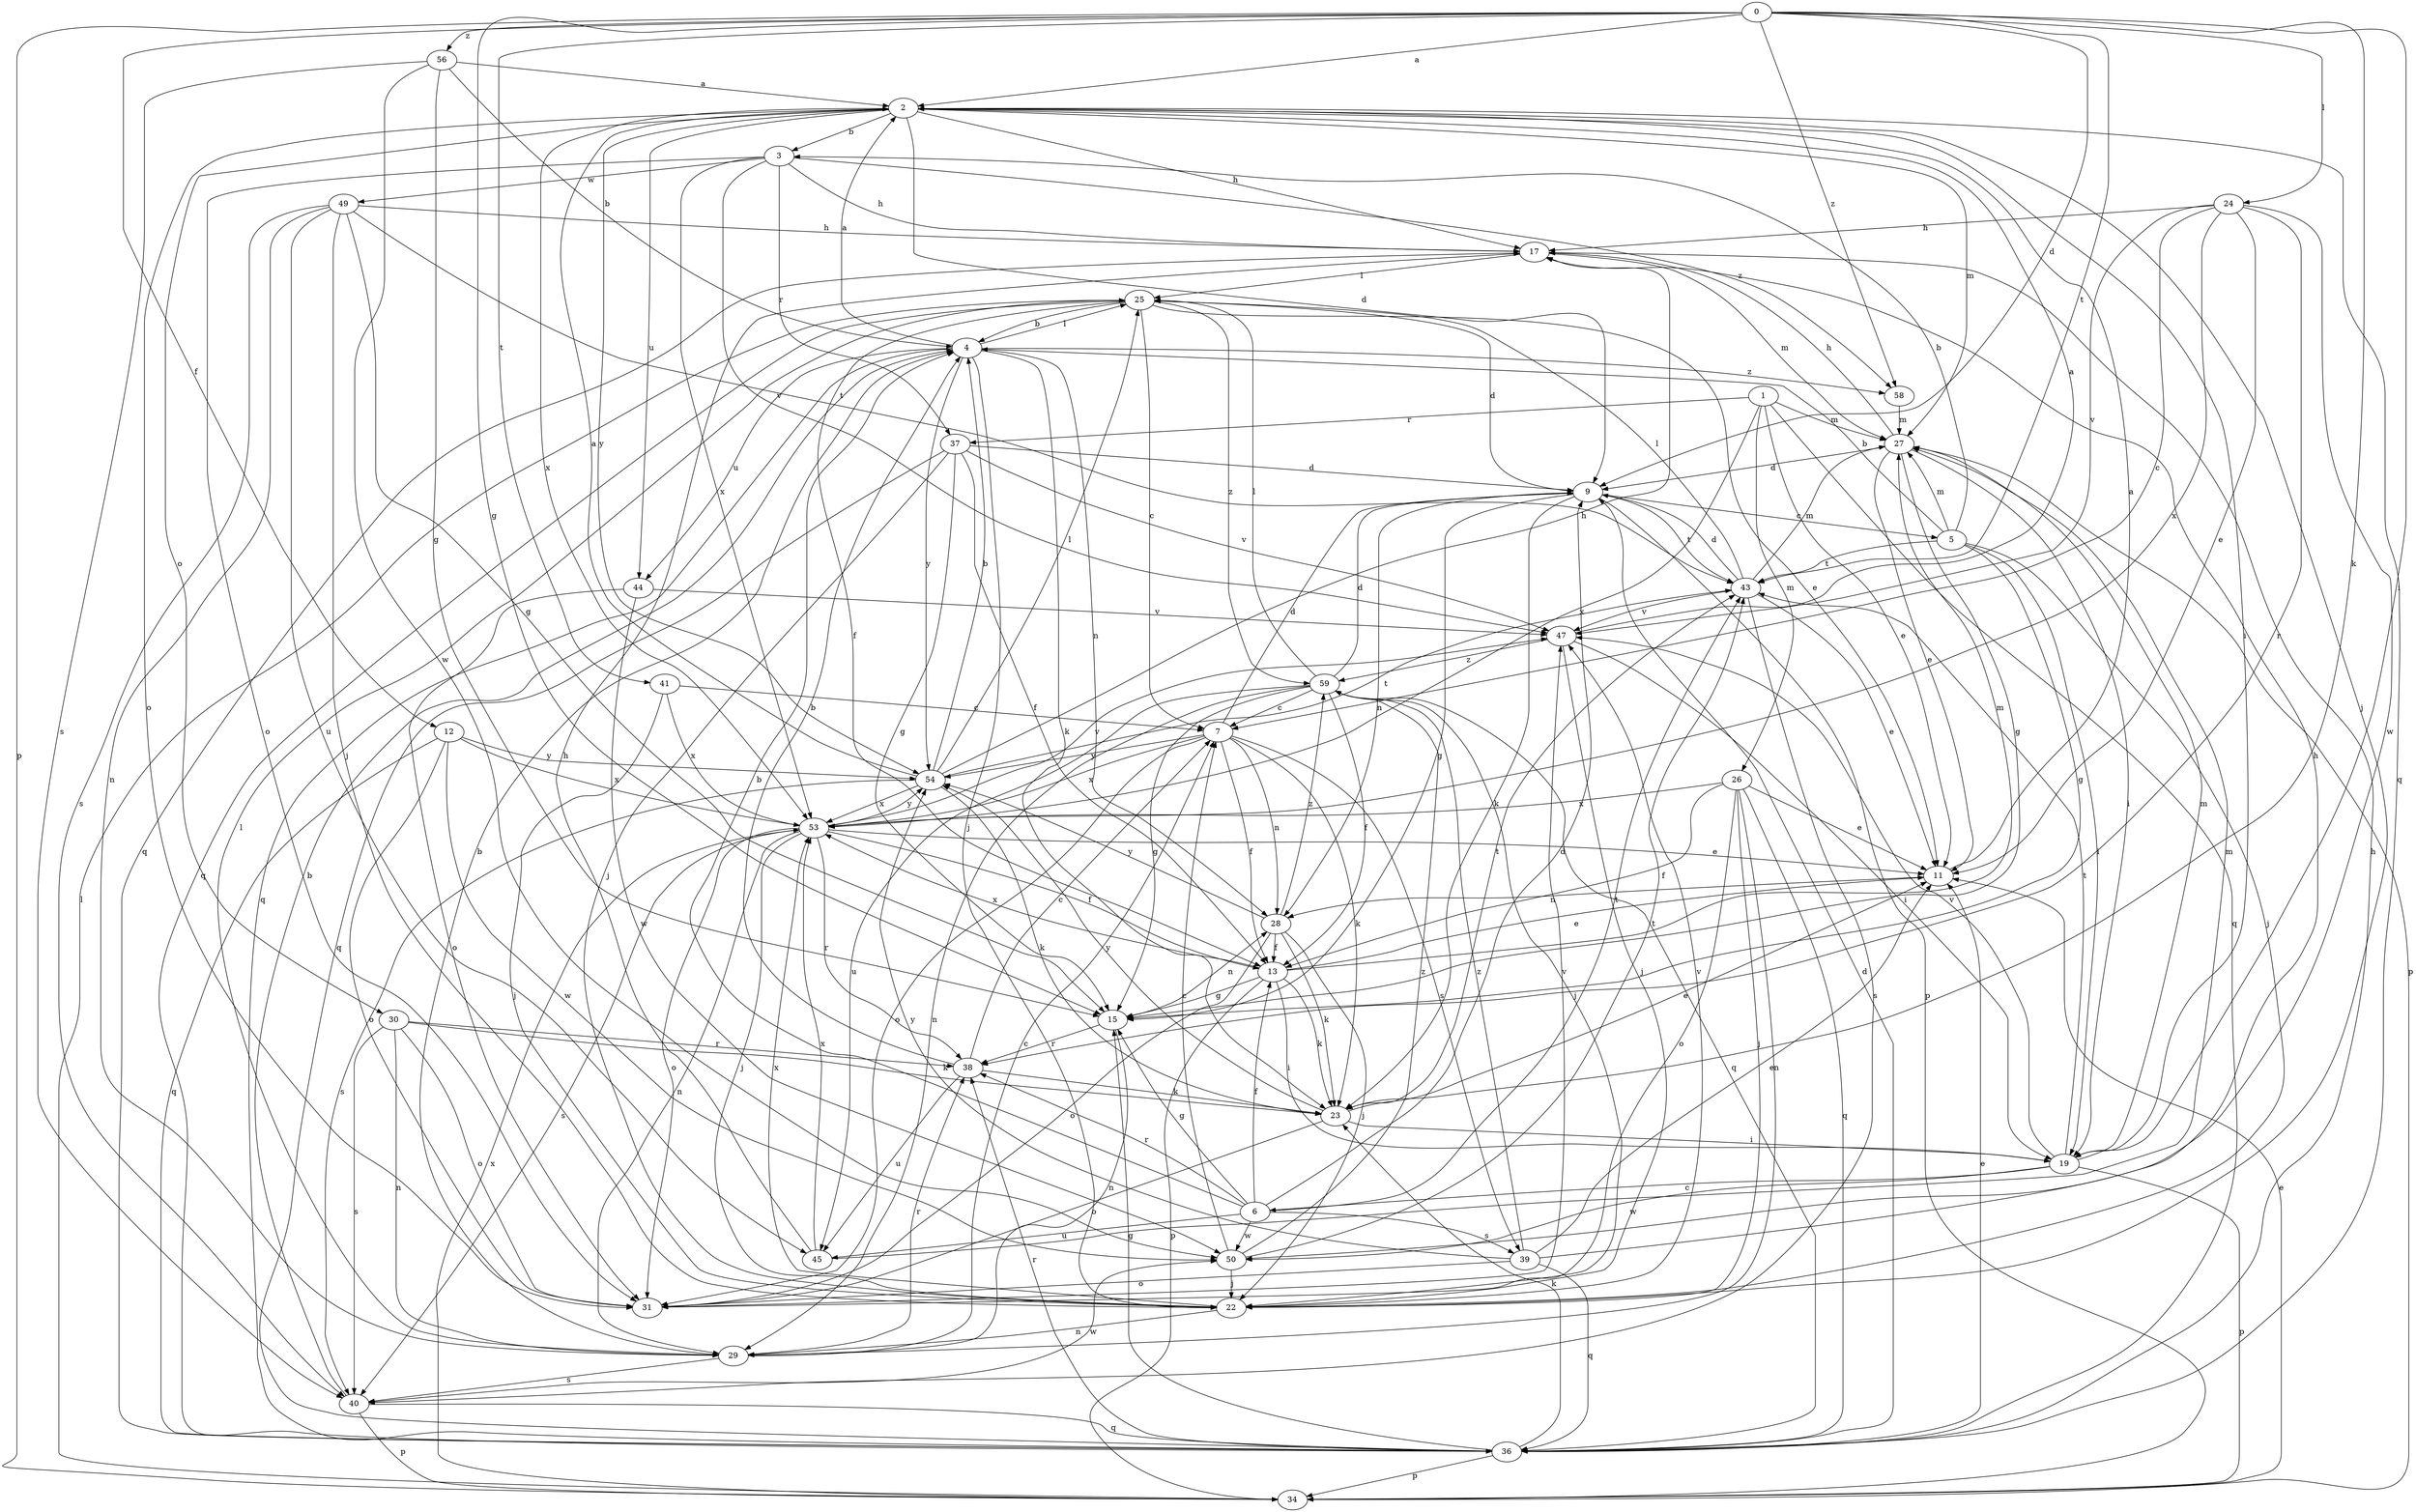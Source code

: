 strict digraph  {
0;
1;
2;
3;
4;
5;
6;
7;
9;
11;
12;
13;
15;
17;
19;
22;
23;
24;
25;
26;
27;
28;
29;
30;
31;
34;
36;
37;
38;
39;
40;
41;
43;
44;
45;
47;
49;
50;
53;
54;
56;
58;
59;
0 -> 2  [label=a];
0 -> 9  [label=d];
0 -> 12  [label=f];
0 -> 15  [label=g];
0 -> 19  [label=i];
0 -> 23  [label=k];
0 -> 24  [label=l];
0 -> 34  [label=p];
0 -> 41  [label=t];
0 -> 43  [label=t];
0 -> 56  [label=z];
0 -> 58  [label=z];
1 -> 11  [label=e];
1 -> 26  [label=m];
1 -> 27  [label=m];
1 -> 36  [label=q];
1 -> 37  [label=r];
1 -> 53  [label=x];
2 -> 3  [label=b];
2 -> 9  [label=d];
2 -> 17  [label=h];
2 -> 19  [label=i];
2 -> 22  [label=j];
2 -> 27  [label=m];
2 -> 30  [label=o];
2 -> 31  [label=o];
2 -> 36  [label=q];
2 -> 44  [label=u];
2 -> 53  [label=x];
2 -> 54  [label=y];
3 -> 17  [label=h];
3 -> 31  [label=o];
3 -> 37  [label=r];
3 -> 47  [label=v];
3 -> 49  [label=w];
3 -> 53  [label=x];
3 -> 58  [label=z];
4 -> 2  [label=a];
4 -> 22  [label=j];
4 -> 23  [label=k];
4 -> 25  [label=l];
4 -> 28  [label=n];
4 -> 36  [label=q];
4 -> 44  [label=u];
4 -> 54  [label=y];
4 -> 58  [label=z];
5 -> 3  [label=b];
5 -> 4  [label=b];
5 -> 15  [label=g];
5 -> 19  [label=i];
5 -> 22  [label=j];
5 -> 27  [label=m];
5 -> 43  [label=t];
6 -> 4  [label=b];
6 -> 9  [label=d];
6 -> 13  [label=f];
6 -> 15  [label=g];
6 -> 38  [label=r];
6 -> 39  [label=s];
6 -> 43  [label=t];
6 -> 45  [label=u];
6 -> 50  [label=w];
7 -> 9  [label=d];
7 -> 13  [label=f];
7 -> 23  [label=k];
7 -> 28  [label=n];
7 -> 31  [label=o];
7 -> 39  [label=s];
7 -> 53  [label=x];
7 -> 54  [label=y];
9 -> 5  [label=c];
9 -> 15  [label=g];
9 -> 23  [label=k];
9 -> 28  [label=n];
9 -> 34  [label=p];
9 -> 43  [label=t];
11 -> 2  [label=a];
11 -> 28  [label=n];
12 -> 31  [label=o];
12 -> 36  [label=q];
12 -> 50  [label=w];
12 -> 53  [label=x];
12 -> 54  [label=y];
13 -> 11  [label=e];
13 -> 15  [label=g];
13 -> 19  [label=i];
13 -> 23  [label=k];
13 -> 27  [label=m];
13 -> 34  [label=p];
13 -> 53  [label=x];
15 -> 28  [label=n];
15 -> 29  [label=n];
15 -> 38  [label=r];
17 -> 25  [label=l];
17 -> 27  [label=m];
17 -> 36  [label=q];
19 -> 6  [label=c];
19 -> 27  [label=m];
19 -> 34  [label=p];
19 -> 43  [label=t];
19 -> 47  [label=v];
19 -> 50  [label=w];
22 -> 29  [label=n];
22 -> 47  [label=v];
22 -> 53  [label=x];
23 -> 11  [label=e];
23 -> 19  [label=i];
23 -> 31  [label=o];
23 -> 43  [label=t];
23 -> 54  [label=y];
24 -> 7  [label=c];
24 -> 11  [label=e];
24 -> 17  [label=h];
24 -> 38  [label=r];
24 -> 47  [label=v];
24 -> 50  [label=w];
24 -> 53  [label=x];
25 -> 4  [label=b];
25 -> 7  [label=c];
25 -> 9  [label=d];
25 -> 11  [label=e];
25 -> 13  [label=f];
25 -> 36  [label=q];
25 -> 59  [label=z];
26 -> 11  [label=e];
26 -> 13  [label=f];
26 -> 22  [label=j];
26 -> 29  [label=n];
26 -> 31  [label=o];
26 -> 36  [label=q];
26 -> 53  [label=x];
27 -> 9  [label=d];
27 -> 11  [label=e];
27 -> 15  [label=g];
27 -> 17  [label=h];
27 -> 19  [label=i];
27 -> 34  [label=p];
28 -> 13  [label=f];
28 -> 22  [label=j];
28 -> 23  [label=k];
28 -> 31  [label=o];
28 -> 54  [label=y];
28 -> 59  [label=z];
29 -> 4  [label=b];
29 -> 7  [label=c];
29 -> 25  [label=l];
29 -> 38  [label=r];
29 -> 40  [label=s];
30 -> 23  [label=k];
30 -> 29  [label=n];
30 -> 31  [label=o];
30 -> 38  [label=r];
30 -> 40  [label=s];
31 -> 47  [label=v];
34 -> 11  [label=e];
34 -> 25  [label=l];
34 -> 53  [label=x];
36 -> 9  [label=d];
36 -> 11  [label=e];
36 -> 15  [label=g];
36 -> 17  [label=h];
36 -> 23  [label=k];
36 -> 34  [label=p];
36 -> 38  [label=r];
37 -> 9  [label=d];
37 -> 13  [label=f];
37 -> 15  [label=g];
37 -> 22  [label=j];
37 -> 36  [label=q];
37 -> 47  [label=v];
38 -> 4  [label=b];
38 -> 7  [label=c];
38 -> 23  [label=k];
38 -> 45  [label=u];
39 -> 11  [label=e];
39 -> 17  [label=h];
39 -> 31  [label=o];
39 -> 36  [label=q];
39 -> 54  [label=y];
39 -> 59  [label=z];
40 -> 4  [label=b];
40 -> 34  [label=p];
40 -> 36  [label=q];
40 -> 50  [label=w];
41 -> 7  [label=c];
41 -> 22  [label=j];
41 -> 53  [label=x];
43 -> 9  [label=d];
43 -> 11  [label=e];
43 -> 25  [label=l];
43 -> 27  [label=m];
43 -> 40  [label=s];
43 -> 47  [label=v];
44 -> 31  [label=o];
44 -> 47  [label=v];
44 -> 50  [label=w];
45 -> 17  [label=h];
45 -> 27  [label=m];
45 -> 53  [label=x];
47 -> 2  [label=a];
47 -> 19  [label=i];
47 -> 22  [label=j];
47 -> 59  [label=z];
49 -> 15  [label=g];
49 -> 17  [label=h];
49 -> 22  [label=j];
49 -> 29  [label=n];
49 -> 40  [label=s];
49 -> 43  [label=t];
49 -> 45  [label=u];
50 -> 7  [label=c];
50 -> 22  [label=j];
50 -> 43  [label=t];
50 -> 59  [label=z];
53 -> 11  [label=e];
53 -> 13  [label=f];
53 -> 22  [label=j];
53 -> 29  [label=n];
53 -> 31  [label=o];
53 -> 38  [label=r];
53 -> 40  [label=s];
53 -> 47  [label=v];
53 -> 54  [label=y];
54 -> 2  [label=a];
54 -> 4  [label=b];
54 -> 17  [label=h];
54 -> 23  [label=k];
54 -> 25  [label=l];
54 -> 40  [label=s];
54 -> 43  [label=t];
54 -> 53  [label=x];
56 -> 2  [label=a];
56 -> 4  [label=b];
56 -> 15  [label=g];
56 -> 40  [label=s];
56 -> 50  [label=w];
58 -> 27  [label=m];
59 -> 7  [label=c];
59 -> 9  [label=d];
59 -> 13  [label=f];
59 -> 15  [label=g];
59 -> 22  [label=j];
59 -> 25  [label=l];
59 -> 29  [label=n];
59 -> 36  [label=q];
59 -> 45  [label=u];
}
